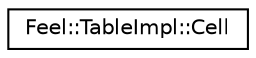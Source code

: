 digraph "Graphical Class Hierarchy"
{
 // LATEX_PDF_SIZE
  edge [fontname="Helvetica",fontsize="10",labelfontname="Helvetica",labelfontsize="10"];
  node [fontname="Helvetica",fontsize="10",shape=record];
  rankdir="LR";
  Node0 [label="Feel::TableImpl::Cell",height=0.2,width=0.4,color="black", fillcolor="white", style="filled",URL="$classFeel_1_1TableImpl_1_1Cell.html",tooltip=" "];
}
